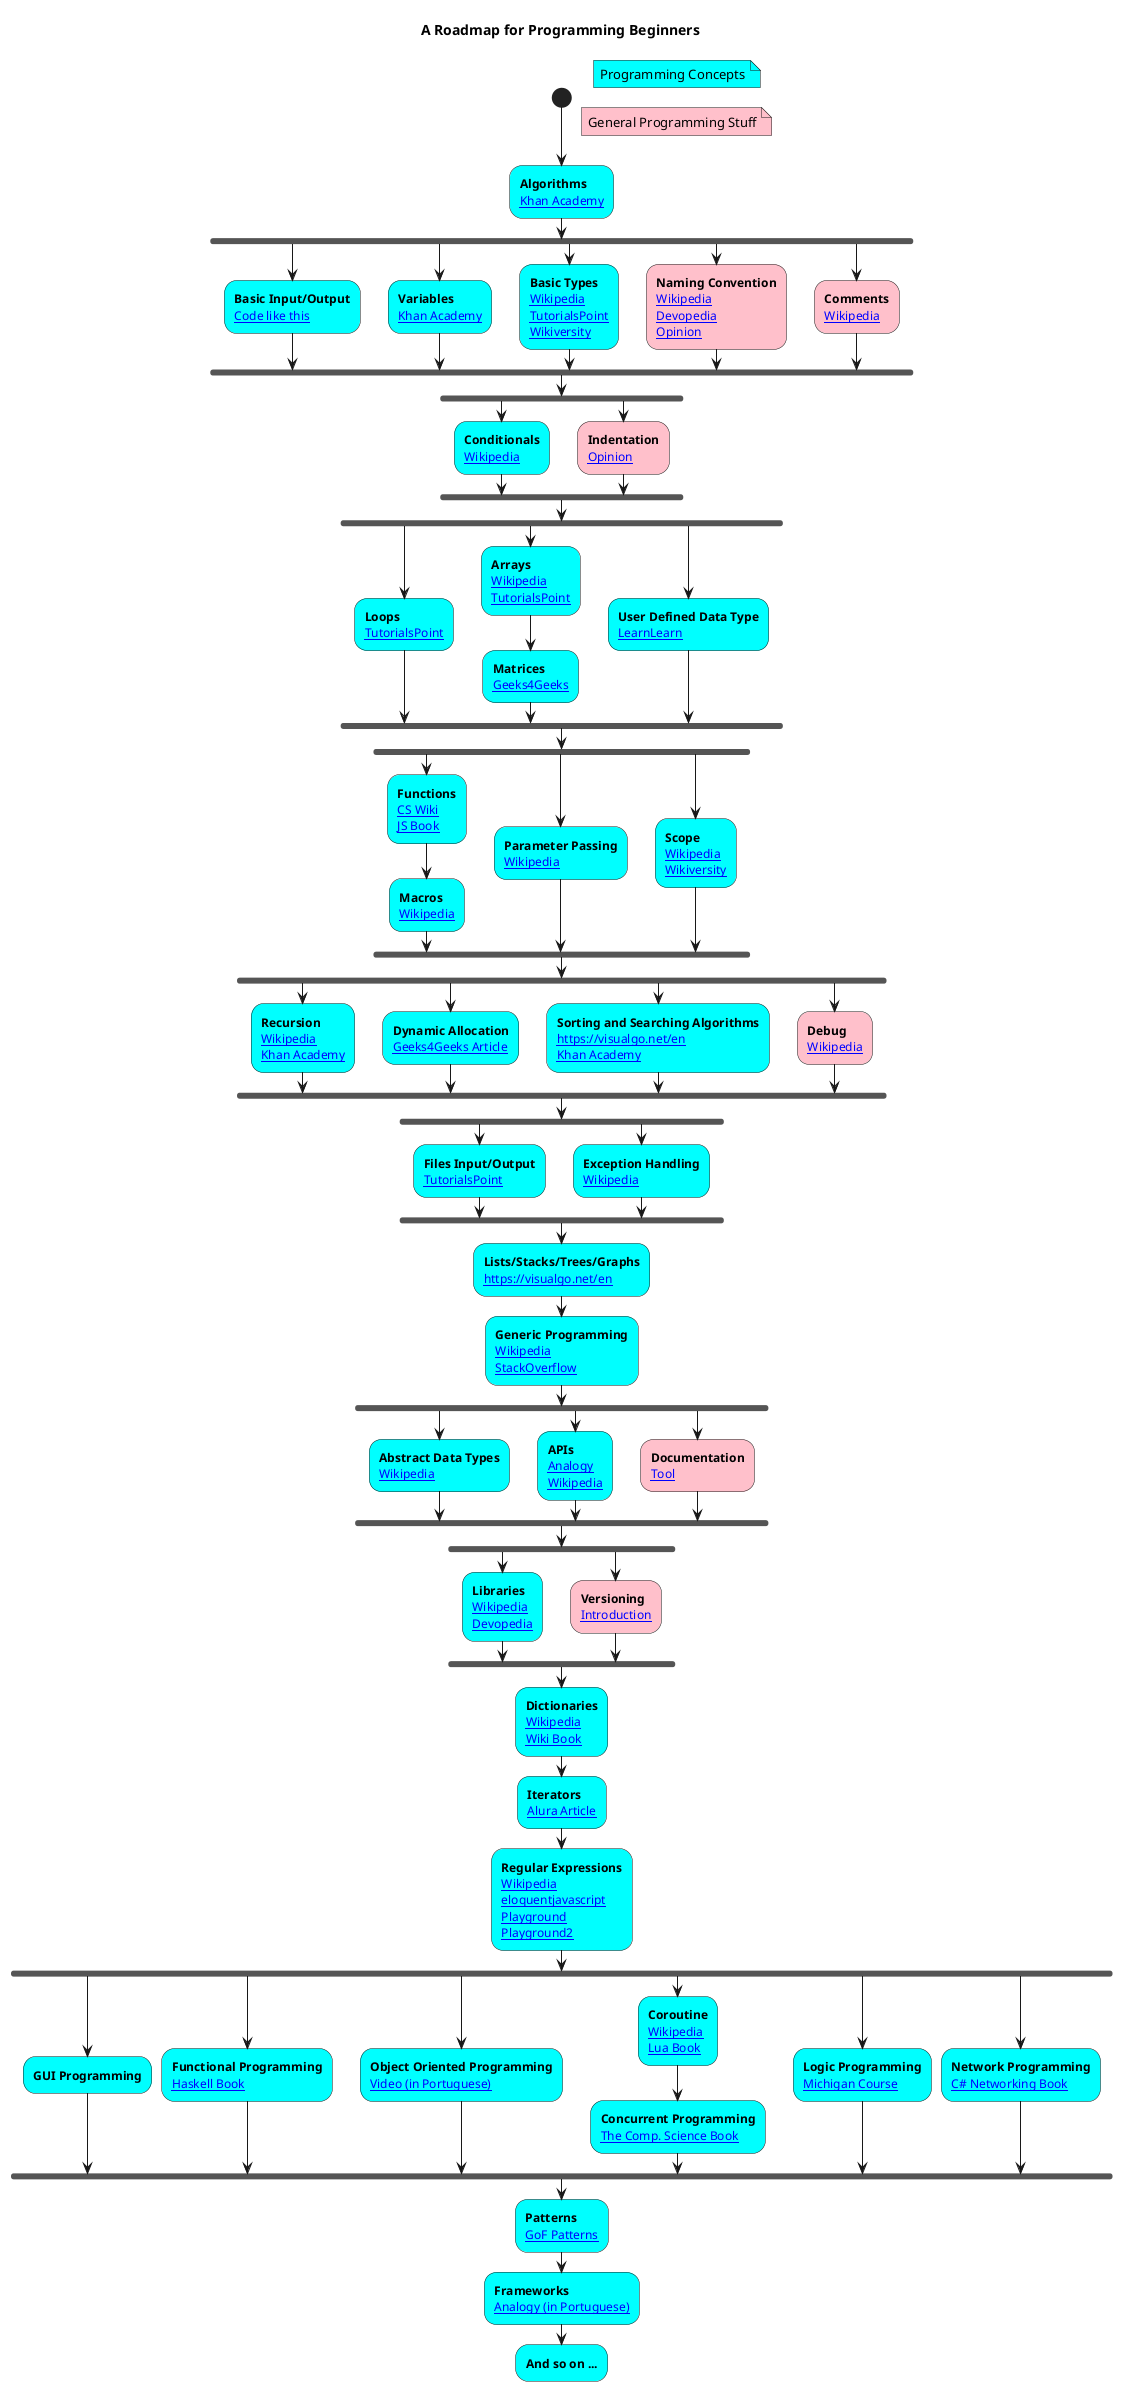 'A Roadmap for Programming Beginners
'Based on PlantUML Activity Diagram: https://plantuml.com/activity-diagram-beta
'Text styling: https://plantuml.com/creole
'For image edition and generation, access online PlantText design tool (https://www.planttext.com/) or run PlantUML from command line: java -jar plantuml.jar -tsvg roadmap.puml

@startuml
  title A Roadmap for Programming Beginners

  'Subject color
  !$techcolour = "#Cyan"
  !$metacolour = "#Pink"

  'Procedure for inserting subjects
  !unquoted procedure $subject($name, $urls="", $general="no")

    !$colour="#Cyan"
    !if ($general == "yes")
      !$colour="#Pink"
    !endif

    !if ($urls != "")
      !$urls="\n"+$urls
    !endif

    $colour:<b>$name</b>$urls;

  !endprocedure
  

  'Roadmap beginning
  start

  'Roadmap legend
  floating note right $techcolour
    Programming Concepts
  end note
  floating note right $metacolour
    General Programming Stuff
  end note

  'Subjects
  $subject(Algorithms,\
[[https://www.khanacademy.org/computing/computer-science/algorithms#intro-to-algorithms Khan Academy]])
  fork
    $subject(Basic Input/Output,\
[[https://codelikethis.com/lessons/javascript/input-and-output Code like this]])
  fork again
    $subject(Variables,\
[[https://www.khanacademy.org/computing/ap-computer-science-principles/programming-101/storing-variables/a/assigning-variables Khan Academy]])
  fork again
    $subject(Basic Types,\
[[https://en.wikipedia.org/wiki/Data_type Wikipedia]]\n\
[[https://www.tutorialspoint.com/computer_programming/computer_programming_data_types.htm TutorialsPoint]]\n\
[[https://en.wikiversity.org/wiki/Types_and_variables Wikiversity]])
  fork again
    $subject(Naming Convention,\
[[https://en.wikipedia.org/wiki/Naming_convention_(programming) Wikipedia]]\n\
[[https://devopedia.org/naming-conventions Devopedia]]\n\
[[https://dmitripavlutin.com/coding-like-shakespeare-practical-function-naming-conventions/ Opinion]], yes)
  fork again
    $subject(Comments,\
[[https://en.wikipedia.org/wiki/Comment_(computer_programming) Wikipedia]], yes)
  endfork
  fork
    $subject(Conditionals,\
[[https://en.wikipedia.org/wiki/Conditional_(computer_programming) Wikipedia]])
  fork again
    $subject(Indentation,\
[[https://developers.slashdot.org/story/20/06/20/0358229/david-heinemeier-hansson-explains-what-it-takes-to-write-great-code Opinion]], yes)
  endfork
  fork
    $subject(Loops,\
[[https://www.tutorialspoint.com/computer_programming/computer_programming_loops.htm TutorialsPoint]])
  fork again
    $subject(Arrays,\
[[https://en.wikipedia.org/wiki/Array_programming Wikipedia]]\n\
[[https://www.tutorialspoint.com/computer_programming/computer_programming_arrays.htm TutorialsPoint]])
    $subject(Matrices,\
[[https://www.geeksforgeeks.org/matrix/ Geeks4Geeks]])
  fork again
    $subject(User Defined Data Type,\
[[https://learnlearn.uk/alevelcs/user-defined-types/ LearnLearn]])
  endfork
  fork
    $subject(Functions,\
[[https://computersciencewiki.org/index.php/Functions CS Wiki]]\n\
[[https://eloquentjavascript.net/03_functions.html JS Book]])
    $subject(Macros,\
[[https://en.m.wikipedia.org/wiki/Macro_(computer_science) Wikipedia]])
  fork again
    $subject(Parameter Passing,\
[[https://en.wikipedia.org/wiki/Parameter_(computer_programming) Wikipedia]])
  fork again
    $subject(Scope,\
[[https://en.wikipedia.org/wiki/Scope_(computer_science) Wikipedia]]\n\
[[https://en.wikiversity.org/wiki/Introduction_to_Programming/Scope Wikiversity]])
  endfork
  fork
    $subject(Recursion,\
[[https://en.wikipedia.org/wiki/Recursion_(computer_science) Wikipedia]]\n\
[[https://www.khanacademy.org/computing/computer-science/algorithms#recursive-algorithms Khan Academy]])
  fork again
    $subject(Dynamic Allocation,\
[[https://www.geeksforgeeks.org/what-is-dynamic-memory-allocation/ Geeks4Geeks Article]])
  fork again
    $subject(Sorting and Searching Algorithms,\
[[https://visualgo.net/en]]\n\
[[https://www.khanacademy.org/computing/computer-science/algorithms/sorting-algorithms/a/sorting Khan Academy]])
  fork again
    $subject(Debug,\
[[https://en.wikipedia.org/wiki/Debugging Wikipedia]], yes)
  endfork
  fork
    $subject(Files Input/Output,\
[[https://www.tutorialspoint.com/computer_programming/computer_programming_file_io.htm TutorialsPoint]])
  fork again
    $subject(Exception Handling,\
[[https://en.wikipedia.org/wiki/Exception_handling Wikipedia]])
  endfork
  $subject(Lists/Stacks/Trees/Graphs,\
[[https://visualgo.net/en]])
  $subject(Generic Programming,\
[[https://en.wikipedia.org/wiki/Generic_programming Wikipedia]]\n\
[[https://stackoverflow.com/tags/generic-programming StackOverflow]])
  fork
    $subject(Abstract Data Types,\
[[https://en.wikipedia.org/wiki/Data_type#Abstract_data_types Wikipedia]])
  fork again 
    $subject(APIs,\
[[https://carlosbazilio.github.io/livros/programandonacozinha/conceitos-avancados/apis.html Analogy]]\n\
[[https://en.wikipedia.org/wiki/API Wikipedia]])
  fork again 
    $subject(Documentation,\
[[https://www.doxygen.nl/index.html Tool]], yes) 
  endfork 
  fork 
    $subject(Libraries,\
[[https://en.wikipedia.org/wiki/Library_(computing) Wikipedia]]\n\
[[https://devopedia.org/standard-library Devopedia]])
  fork again 
    $subject(Versioning,\
[[https://git-scm.com/book/en/v2/Getting-Started-About-Version-Control Introduction]], yes)
  endfork 
  $subject(Dictionaries,\
[[https://en.wikipedia.org/wiki/Associative_array Wikipedia]]\n\
[[https://en.wikibooks.org/wiki/A-level_Computing/AQA/Paper_1/Fundamentals_of_data_structures/Dictionaries Wiki Book]])
  $subject(Iterators,\
[[https://www.alura.com.br/artigos/o-que-sao-iteradores-no-python Alura Article]])
  $subject(Regular Expressions,\
[[https://en.wikipedia.org/wiki/Regular_expression Wikipedia]]\n\
[[https://eloquentjavascript.net/09_regexp.html eloquentjavascript]]\n\
[[https://regexr.com/ Playground]]\n\
[[https://regex101.com/ Playground2]])
  fork
    $subject(GUI Programming)
  fork again 
    $subject(Functional Programming,\
[[http://learnyouahaskell.com/ Haskell Book]])
  fork again 
    $subject(Object Oriented Programming,\
[[https://www.youtube.com/watch?v=oWVQEru_1M4 Video (in Portuguese)]])
  fork again
    $subject(Coroutine,\
[[https://en.wikipedia.org/wiki/Coroutine Wikipedia]]\n\
[[https://www.lua.org/pil/9.html Lua Book]])
    $subject(Concurrent Programming,\
[[https://thecomputersciencebook.com/book/concurrent-programming/#leanpub-auto-concurrent-programming The Comp. Science Book]])
  fork again 
    $subject(Logic Programming,\
[[https://eecs390.github.io/notes/declarative.html Michigan Course]])
  fork again
    $subject(Network Programming,\
[[https://csharp-networking.com/ C# Networking Book]])
  endfork
  $subject(Patterns,\
[[https://refactoring.guru/design-patterns GoF Patterns]])
  $subject(Frameworks,\
[[http://www2.ic.uff.br/~bazilio/programandonacozinha/conceitos-avancados/frameworks.html Analogy (in Portuguese)]])
  $subject(And so on ...)
@enduml